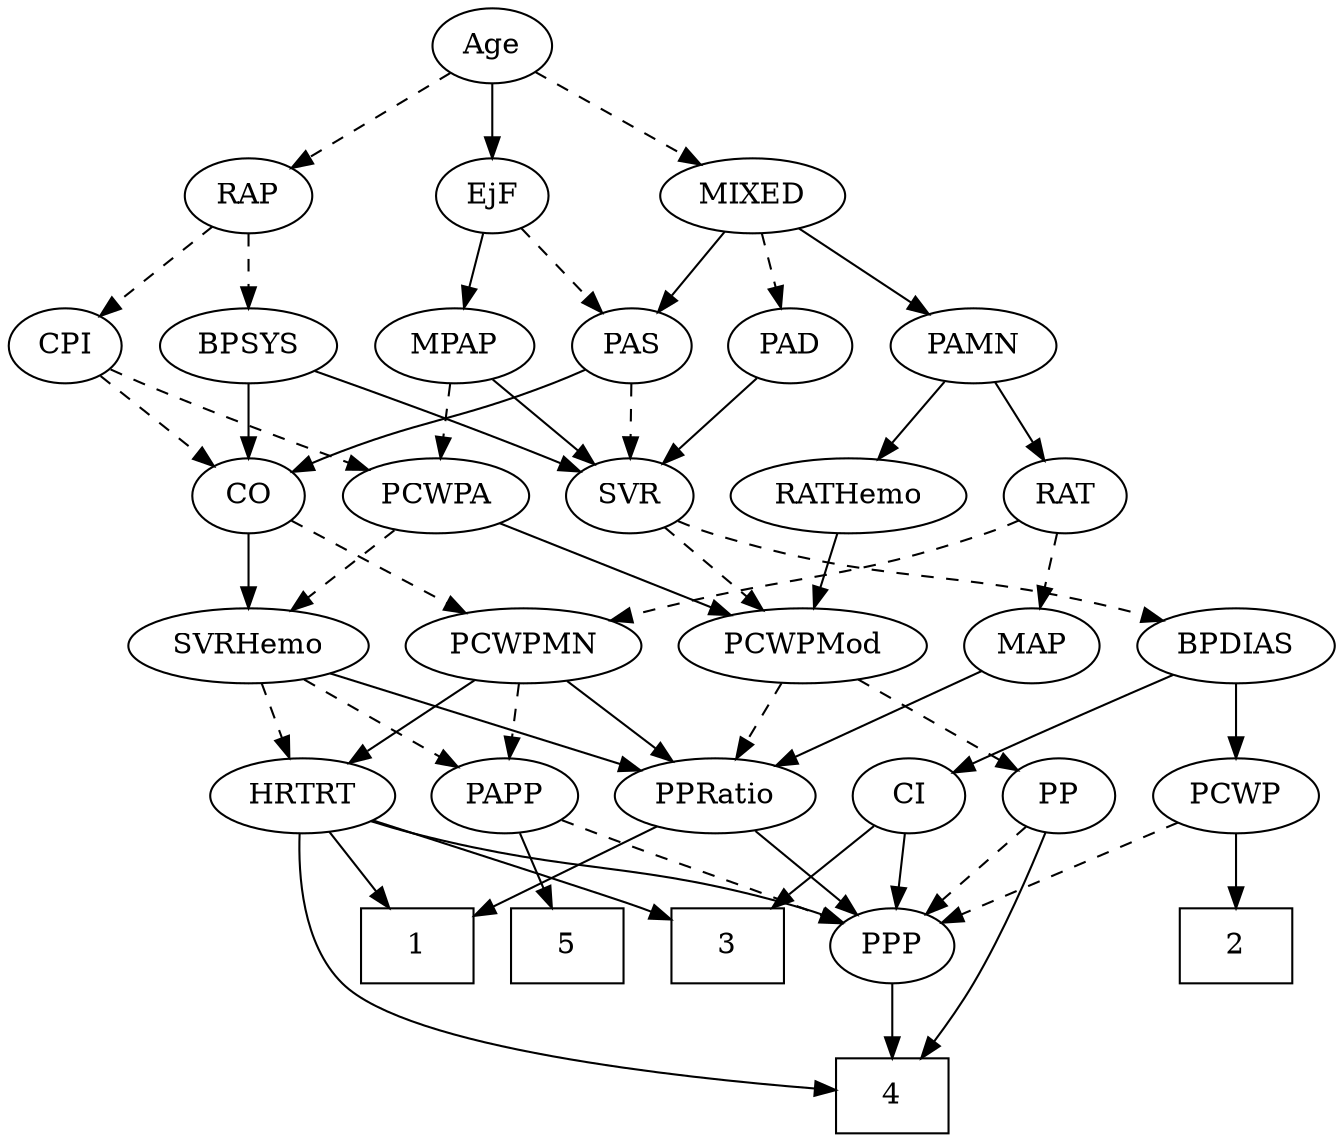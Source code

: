 strict digraph {
	graph [bb="0,0,578.25,540"];
	node [label="\N"];
	1	[height=0.5,
		pos="168,90",
		shape=box,
		width=0.75];
	2	[height=0.5,
		pos="536,90",
		shape=box,
		width=0.75];
	3	[height=0.5,
		pos="240,90",
		shape=box,
		width=0.75];
	4	[height=0.5,
		pos="384,18",
		shape=box,
		width=0.75];
	5	[height=0.5,
		pos="312,90",
		shape=box,
		width=0.75];
	Age	[height=0.5,
		pos="218,522",
		width=0.75];
	EjF	[height=0.5,
		pos="218,450",
		width=0.75];
	Age -> EjF	[pos="e,218,468.1 218,503.7 218,495.98 218,486.71 218,478.11",
		style=solid];
	RAP	[height=0.5,
		pos="110,450",
		width=0.77632];
	Age -> RAP	[pos="e,128.96,463.29 199.19,508.81 182.1,497.73 156.69,481.26 137.36,468.73",
		style=dashed];
	MIXED	[height=0.5,
		pos="337,450",
		width=1.1193];
	Age -> MIXED	[pos="e,313.64,464.74 237.65,509.44 255.9,498.7 283.42,482.52 304.86,469.9",
		style=dashed];
	MPAP	[height=0.5,
		pos="201,378",
		width=0.97491];
	EjF -> MPAP	[pos="e,205.2,396.28 213.88,432.05 211.99,424.26 209.7,414.82 207.58,406.08",
		style=solid];
	PAS	[height=0.5,
		pos="281,378",
		width=0.75];
	EjF -> PAS	[pos="e,267.66,393.82 231.36,434.15 239.88,424.69 251.09,412.24 260.69,401.56",
		style=dashed];
	BPSYS	[height=0.5,
		pos="110,378",
		width=1.0471];
	RAP -> BPSYS	[pos="e,110,396.1 110,431.7 110,423.98 110,414.71 110,406.11",
		style=dashed];
	CPI	[height=0.5,
		pos="27,378",
		width=0.75];
	RAP -> CPI	[pos="e,43.082,392.56 93.602,435.17 81.359,424.85 64.448,410.58 50.73,399.01",
		style=dashed];
	PAD	[height=0.5,
		pos="355,378",
		width=0.79437];
	MIXED -> PAD	[pos="e,350.56,396.28 341.36,432.05 343.36,424.26 345.79,414.82 348.04,406.08",
		style=dashed];
	MIXED -> PAS	[pos="e,293.15,394.19 324.01,432.76 316.74,423.68 307.56,412.19 299.54,402.18",
		style=solid];
	PAMN	[height=0.5,
		pos="438,378",
		width=1.011];
	MIXED -> PAMN	[pos="e,417.79,393.01 357.93,434.5 372.75,424.22 392.82,410.32 409.15,398.99",
		style=solid];
	SVR	[height=0.5,
		pos="281,306",
		width=0.77632];
	MPAP -> SVR	[pos="e,265.15,320.87 217.97,362.15 229.4,352.15 244.65,338.8 257.29,327.75",
		style=solid];
	PCWPA	[height=0.5,
		pos="193,306",
		width=1.1555];
	MPAP -> PCWPA	[pos="e,194.95,324.1 199.02,359.7 198.14,351.98 197.08,342.71 196.1,334.11",
		style=dashed];
	CO	[height=0.5,
		pos="106,306",
		width=0.75];
	BPSYS -> CO	[pos="e,106.98,324.1 109.01,359.7 108.57,351.98 108.04,342.71 107.55,334.11",
		style=solid];
	BPSYS -> SVR	[pos="e,259.17,317.26 138.68,366.17 165.93,355.76 207.99,339.38 244,324 245.85,323.21 247.75,322.38 249.66,321.54",
		style=solid];
	PAD -> SVR	[pos="e,296.06,321.25 339.67,362.5 329.18,352.58 315.11,339.26 303.37,328.16",
		style=solid];
	PCWPMN	[height=0.5,
		pos="224,234",
		width=1.3902];
	CO -> PCWPMN	[pos="e,199.15,249.74 125.49,293.44 143.13,282.98 169.49,267.34 190.51,254.87",
		style=dashed];
	SVRHemo	[height=0.5,
		pos="106,234",
		width=1.3902];
	CO -> SVRHemo	[pos="e,106,252.1 106,287.7 106,279.98 106,270.71 106,262.11",
		style=solid];
	PAS -> CO	[pos="e,127.16,317.44 259.84,366.56 255.01,364.3 249.86,361.99 245,360 200.12,341.62 186.88,342.38 142,324 140.18,323.25 138.31,322.46 \
136.44,321.65",
		style=solid];
	PAS -> SVR	[pos="e,281,324.1 281,359.7 281,351.98 281,342.71 281,334.11",
		style=dashed];
	RATHemo	[height=0.5,
		pos="376,306",
		width=1.3721];
	PAMN -> RATHemo	[pos="e,390.44,323.31 423.93,361.12 416.04,352.2 406.03,340.91 397.21,330.94",
		style=solid];
	RAT	[height=0.5,
		pos="471,306",
		width=0.75827];
	PAMN -> RAT	[pos="e,463.24,323.47 445.82,360.41 449.72,352.13 454.54,341.92 458.9,332.66",
		style=solid];
	PCWPMod	[height=0.5,
		pos="344,234",
		width=1.4443];
	RATHemo -> PCWPMod	[pos="e,351.9,252.28 368.25,288.05 364.61,280.09 360.19,270.41 356.12,261.51",
		style=solid];
	CPI -> CO	[pos="e,90.425,320.8 42.608,363.17 54.077,353.01 69.851,339.03 82.795,327.56",
		style=dashed];
	CPI -> PCWPA	[pos="e,163.12,318.65 48.233,366.74 53.065,364.47 58.191,362.11 63,360 93.172,346.74 127.74,332.7 153.64,322.4",
		style=dashed];
	RAT -> PCWPMN	[pos="e,261.38,246.05 449.77,294.38 444.68,292.08 439.21,289.8 434,288 368.78,265.49 349.72,269.56 283,252 279.17,250.99 275.2,249.92 \
271.22,248.82",
		style=dashed];
	MAP	[height=0.5,
		pos="445,234",
		width=0.84854];
	RAT -> MAP	[pos="e,451.3,251.96 464.84,288.41 461.84,280.34 458.16,270.43 454.79,261.35",
		style=dashed];
	SVR -> PCWPMod	[pos="e,329.34,251.29 294.36,290.15 302.53,281.07 313.18,269.24 322.52,258.87",
		style=dashed];
	BPDIAS	[height=0.5,
		pos="536,234",
		width=1.1735];
	SVR -> BPDIAS	[pos="e,504.61,246.06 302.59,294.12 307.57,291.89 312.9,289.7 318,288 390.04,264.01 411.76,272.04 485,252 488.2,251.13 491.49,250.17 494.78,\
249.16",
		style=dashed];
	PP	[height=0.5,
		pos="456,162",
		width=0.75];
	PCWPMod -> PP	[pos="e,436.84,174.97 368.03,217.98 385.7,206.94 409.77,191.89 428.26,180.34",
		style=dashed];
	PPRatio	[height=0.5,
		pos="299,162",
		width=1.1013];
	PCWPMod -> PPRatio	[pos="e,309.79,179.79 333.11,216.05 327.75,207.71 321.17,197.49 315.23,188.25",
		style=dashed];
	PCWPA -> PCWPMod	[pos="e,314.27,248.78 220.34,292.32 243.96,281.38 278.37,265.43 304.89,253.13",
		style=solid];
	PCWPA -> SVRHemo	[pos="e,125.44,250.64 174.12,289.81 162.2,280.22 146.61,267.67 133.35,257",
		style=dashed];
	PCWPMN -> PPRatio	[pos="e,282.47,178.43 241.4,216.76 251.35,207.47 264,195.67 274.9,185.49",
		style=solid];
	PAPP	[height=0.5,
		pos="210,162",
		width=0.88464];
	PCWPMN -> PAPP	[pos="e,213.42,180.1 220.54,215.7 219,207.98 217.14,198.71 215.42,190.11",
		style=dashed];
	HRTRT	[height=0.5,
		pos="121,162",
		width=1.1013];
	PCWPMN -> HRTRT	[pos="e,142.25,177.44 201.65,217.81 186.77,207.7 167.06,194.3 150.84,183.28",
		style=solid];
	SVRHemo -> PPRatio	[pos="e,269.08,173.85 140.06,220.65 173.49,208.52 224.45,190.04 259.61,177.29",
		style=solid];
	SVRHemo -> PAPP	[pos="e,190.28,176.27 128.57,217.81 144.24,207.26 165.22,193.14 181.96,181.87",
		style=dashed];
	SVRHemo -> HRTRT	[pos="e,117.33,180.1 109.71,215.7 111.36,207.98 113.35,198.71 115.19,190.11",
		style=dashed];
	PCWP	[height=0.5,
		pos="536,162",
		width=0.97491];
	BPDIAS -> PCWP	[pos="e,536,180.1 536,215.7 536,207.98 536,198.71 536,190.11",
		style=solid];
	CI	[height=0.5,
		pos="384,162",
		width=0.75];
	BPDIAS -> CI	[pos="e,405.3,173.11 507.83,220.25 484.31,209.57 449.92,193.9 420,180 418.21,179.17 416.38,178.31 414.53,177.45",
		style=solid];
	MAP -> PPRatio	[pos="e,325.23,175.58 421.87,221.91 398.35,210.63 361.6,193.01 334.41,179.98",
		style=solid];
	PP -> 4	[pos="e,396.97,36.081 450.38,144.12 444.03,125.86 432.88,96.112 420,72 415.02,62.679 408.78,52.977 402.9,44.461",
		style=solid];
	PPP	[height=0.5,
		pos="384,90",
		width=0.75];
	PP -> PPP	[pos="e,398.8,105.38 441.43,146.83 431.25,136.94 417.48,123.55 405.97,112.36",
		style=dashed];
	PPP -> 4	[pos="e,384,36.104 384,71.697 384,63.983 384,54.712 384,46.112",
		style=solid];
	PPRatio -> 1	[pos="e,195.24,105.56 274.36,147.83 254.56,137.25 226.46,122.24 204.11,110.3",
		style=solid];
	PPRatio -> PPP	[pos="e,367.6,104.5 317.44,145.81 329.82,135.62 346.25,122.09 359.68,111.02",
		style=solid];
	PCWP -> 2	[pos="e,536,108.1 536,143.7 536,135.98 536,126.71 536,118.11",
		style=solid];
	PCWP -> PPP	[pos="e,405.58,100.94 510.56,149.28 484.25,137.17 443.15,118.24 414.97,105.26",
		style=dashed];
	CI -> 3	[pos="e,267.24,104.24 362.75,150.67 340.08,139.65 303.74,121.98 276.47,108.73",
		style=solid];
	CI -> PPP	[pos="e,384,108.1 384,143.7 384,135.98 384,126.71 384,118.11",
		style=solid];
	PAPP -> 5	[pos="e,286.97,108.18 229.67,147.5 243.44,138.05 262.19,125.18 278.32,114.11",
		style=solid];
	PAPP -> PPP	[pos="e,362.82,101.39 234.46,150.38 239.57,148.22 244.95,146 250,144 293.14,126.92 305.2,125.92 348,108 349.82,107.24 351.68,106.44 353.54,\
105.61",
		style=dashed];
	HRTRT -> 1	[pos="e,156.29,108.45 132.14,144.41 137.65,136.2 144.43,126.1 150.61,116.9",
		style=solid];
	HRTRT -> 3	[pos="e,212.66,107.08 144.23,147.34 161.16,137.38 184.43,123.69 203.8,112.3",
		style=solid];
	HRTRT -> 4	[pos="e,356.56,20.841 117.78,143.86 115.1,123.95 114.2,91.373 132,72 160.45,41.039 283.17,26.961 346.24,21.672",
		style=solid];
	HRTRT -> PPP	[pos="e,363.41,101.77 150.49,149.82 156.56,147.72 162.95,145.67 169,144 247.22,122.4 270.97,133.51 348,108 349.92,107.36 351.87,106.65 \
353.82,105.89",
		style=solid];
}
